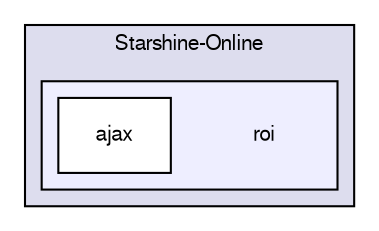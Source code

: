 digraph G {
  bgcolor=transparent;
  compound=true
  node [ fontsize="10", fontname="FreeSans"];
  edge [ labelfontsize="10", labelfontname="FreeSans"];
  subgraph clusterdir_fc4783848e8180fcf200063c2730ed60 {
    graph [ bgcolor="#ddddee", pencolor="black", label="Starshine-Online" fontname="FreeSans", fontsize="10", URL="dir_fc4783848e8180fcf200063c2730ed60.html"]
  subgraph clusterdir_46f62d392c1b8eae2b8138e60740e04f {
    graph [ bgcolor="#eeeeff", pencolor="black", label="" URL="dir_46f62d392c1b8eae2b8138e60740e04f.html"];
    dir_46f62d392c1b8eae2b8138e60740e04f [shape=plaintext label="roi"];
    dir_a549a978847269f5e285cc5156917345 [shape=box label="ajax" color="black" fillcolor="white" style="filled" URL="dir_a549a978847269f5e285cc5156917345.html"];
  }
  }
}
